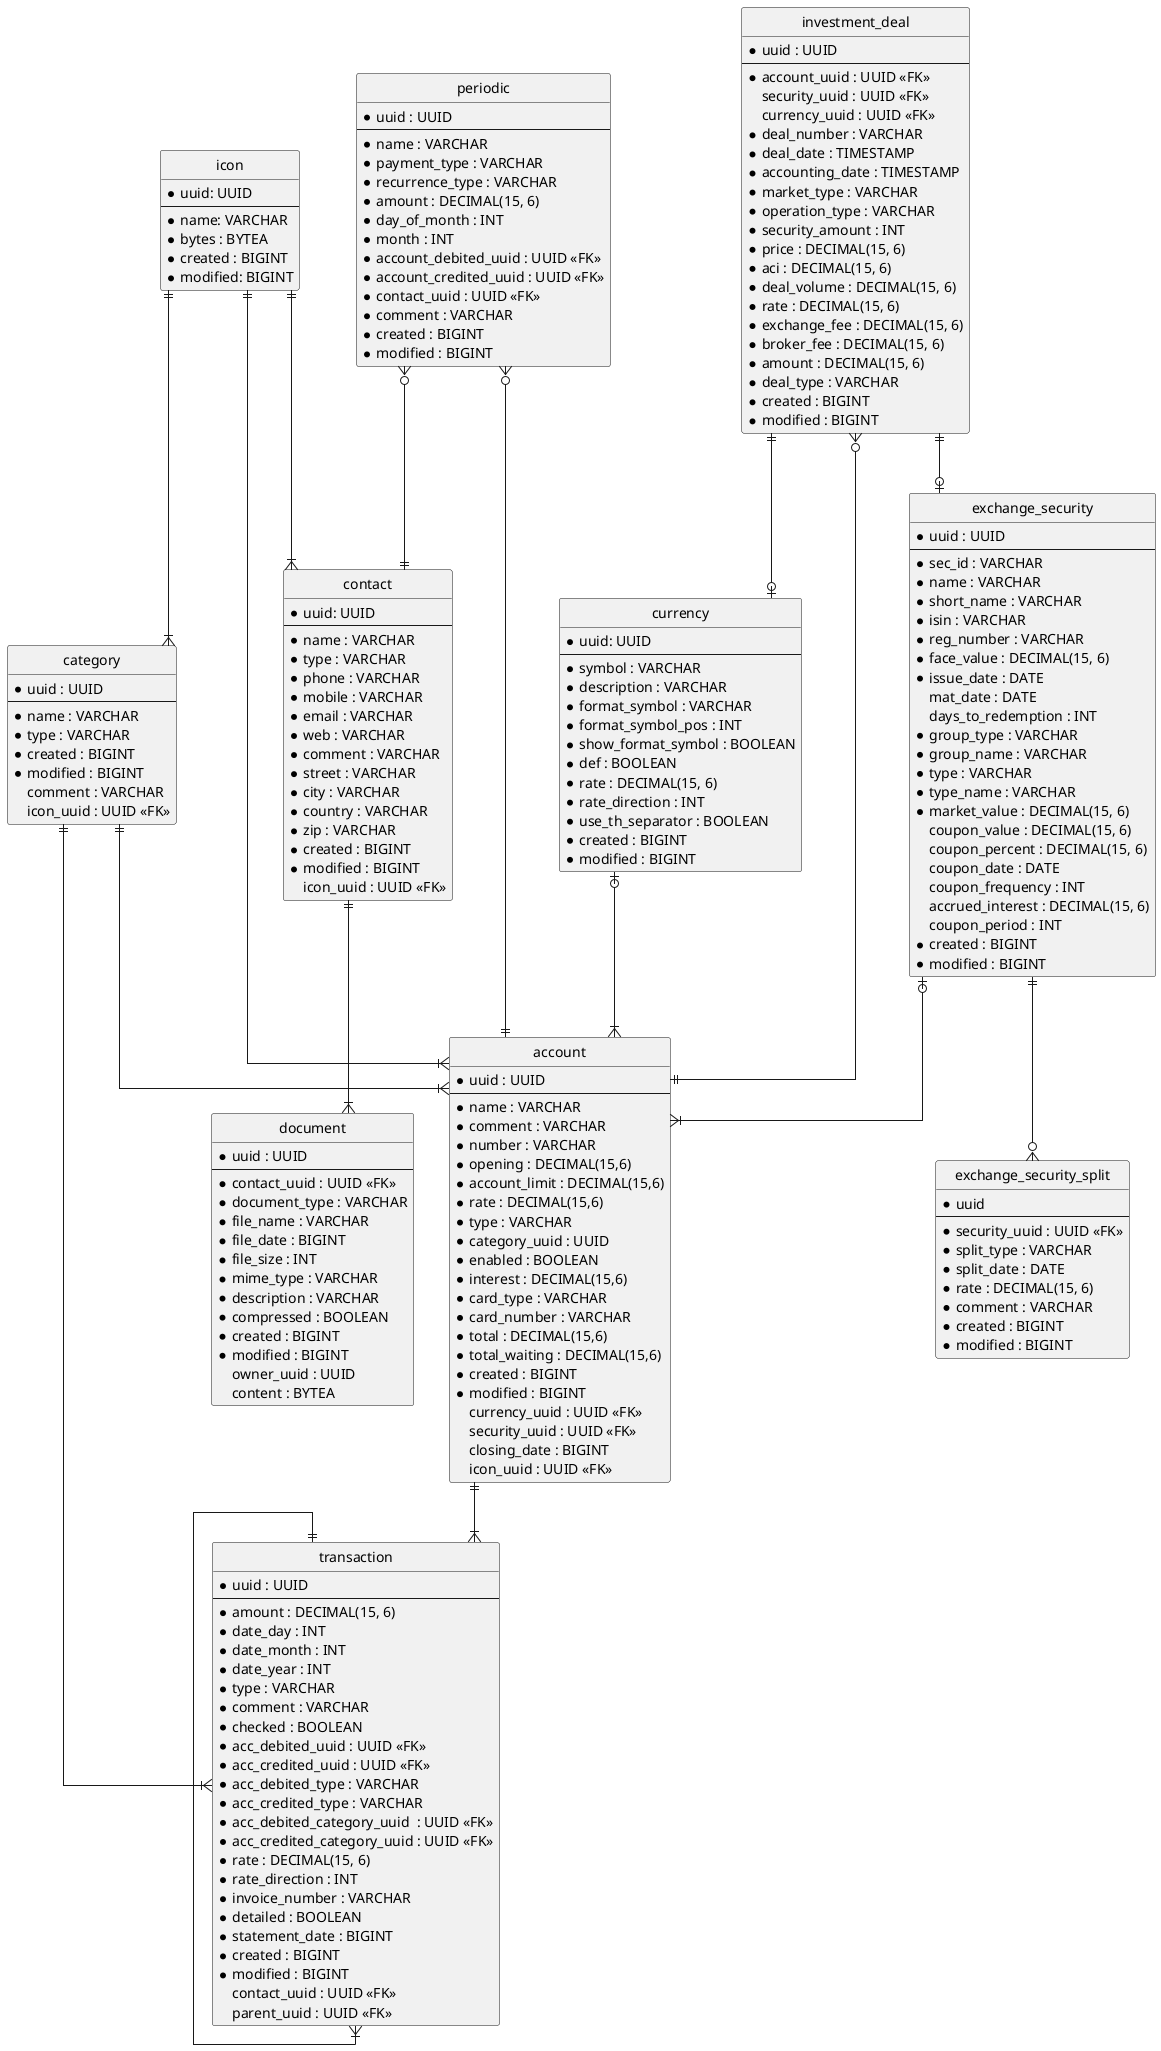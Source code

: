 @startuml

hide circle
skinparam linetype ortho

entity icon {
    * uuid: UUID
    --
    * name: VARCHAR
    * bytes : BYTEA
    * created : BIGINT
    * modified: BIGINT
}

entity category {
    * uuid : UUID
    --
    * name : VARCHAR
    * type : VARCHAR
    * created : BIGINT
    * modified : BIGINT
    comment : VARCHAR
    icon_uuid : UUID <<FK>>
}

entity currency {
    * uuid: UUID
    --
    * symbol : VARCHAR
    * description : VARCHAR
    * format_symbol : VARCHAR
    * format_symbol_pos : INT
    * show_format_symbol : BOOLEAN
    * def : BOOLEAN
    * rate : DECIMAL(15, 6)
    * rate_direction : INT
    * use_th_separator : BOOLEAN
    * created : BIGINT
    * modified : BIGINT
}

entity contact {
    * uuid: UUID
    --
    * name : VARCHAR
    * type : VARCHAR
    * phone : VARCHAR
    * mobile : VARCHAR
    * email : VARCHAR
    * web : VARCHAR
    * comment : VARCHAR
    * street : VARCHAR
    * city : VARCHAR
    * country : VARCHAR
    * zip : VARCHAR
    * created : BIGINT
    * modified : BIGINT
    icon_uuid : UUID <<FK>>
}

entity document {
    * uuid : UUID
    --
    * contact_uuid : UUID <<FK>>
    * document_type : VARCHAR
    * file_name : VARCHAR
    * file_date : BIGINT
    * file_size : INT
    * mime_type : VARCHAR
    * description : VARCHAR
    * compressed : BOOLEAN
    * created : BIGINT
    * modified : BIGINT
    owner_uuid : UUID
    content : BYTEA
}

entity account {
    * uuid : UUID
    --
    * name : VARCHAR
    * comment : VARCHAR
    * number : VARCHAR
    * opening : DECIMAL(15,6)
    * account_limit : DECIMAL(15,6)
    * rate : DECIMAL(15,6)
    * type : VARCHAR
    * category_uuid : UUID
    * enabled : BOOLEAN
    * interest : DECIMAL(15,6)
    * card_type : VARCHAR
    * card_number : VARCHAR
    * total : DECIMAL(15,6)
    * total_waiting : DECIMAL(15,6)
    * created : BIGINT
    * modified : BIGINT
    currency_uuid : UUID <<FK>>
    security_uuid : UUID <<FK>>
    closing_date : BIGINT
    icon_uuid : UUID <<FK>>
}

entity transaction {
    * uuid : UUID
    --
    * amount : DECIMAL(15, 6)
    * date_day : INT
    * date_month : INT
    * date_year : INT
    * type : VARCHAR
    * comment : VARCHAR
    * checked : BOOLEAN
    * acc_debited_uuid : UUID <<FK>>
    * acc_credited_uuid : UUID <<FK>>
    * acc_debited_type : VARCHAR
    * acc_credited_type : VARCHAR
    * acc_debited_category_uuid  : UUID <<FK>>
    * acc_credited_category_uuid : UUID <<FK>>
    * rate : DECIMAL(15, 6)
    * rate_direction : INT
    * invoice_number : VARCHAR
    * detailed : BOOLEAN
    * statement_date : BIGINT
    * created : BIGINT
    * modified : BIGINT
    contact_uuid : UUID <<FK>>
    parent_uuid : UUID <<FK>>
}

entity exchange_security {
    * uuid : UUID
    --
    * sec_id : VARCHAR
    * name : VARCHAR
    * short_name : VARCHAR
    * isin : VARCHAR
    * reg_number : VARCHAR
    * face_value : DECIMAL(15, 6)
    * issue_date : DATE
    mat_date : DATE
    days_to_redemption : INT
    * group_type : VARCHAR
    * group_name : VARCHAR
    * type : VARCHAR
    * type_name : VARCHAR
    * market_value : DECIMAL(15, 6)
    coupon_value : DECIMAL(15, 6)
    coupon_percent : DECIMAL(15, 6)
    coupon_date : DATE
    coupon_frequency : INT
    accrued_interest : DECIMAL(15, 6)
    coupon_period : INT
    * created : BIGINT
    * modified : BIGINT
}

entity exchange_security_split {
    * uuid
    --
    * security_uuid : UUID <<FK>>
    * split_type : VARCHAR
    * split_date : DATE
    * rate : DECIMAL(15, 6)
    * comment : VARCHAR
    * created : BIGINT
    * modified : BIGINT
}

entity investment_deal {
    * uuid : UUID
    --
    * account_uuid : UUID <<FK>>
    security_uuid : UUID <<FK>>
    currency_uuid : UUID <<FK>>
    * deal_number : VARCHAR
    * deal_date : TIMESTAMP
    * accounting_date : TIMESTAMP
    * market_type : VARCHAR
    * operation_type : VARCHAR
    * security_amount : INT
    * price : DECIMAL(15, 6)
    * aci : DECIMAL(15, 6)
    * deal_volume : DECIMAL(15, 6)
    * rate : DECIMAL(15, 6)
    * exchange_fee : DECIMAL(15, 6)
    * broker_fee : DECIMAL(15, 6)
    * amount : DECIMAL(15, 6)
    * deal_type : VARCHAR
    * created : BIGINT
    * modified : BIGINT
}

entity periodic {
    * uuid : UUID
    --
    * name : VARCHAR
    * payment_type : VARCHAR
    * recurrence_type : VARCHAR
    * amount : DECIMAL(15, 6)
    * day_of_month : INT
    * month : INT
    * account_debited_uuid : UUID <<FK>>
    * account_credited_uuid : UUID <<FK>>
    * contact_uuid : UUID <<FK>>
    * comment : VARCHAR
    * created : BIGINT
    * modified : BIGINT
}

icon ||--|{ category
icon ||--|{ contact
icon ||--|{ account

currency |o--|{ account
exchange_security |o--|{ account

contact ||--|{ document

category ||--|{ account
category ||--|{ transaction

account ||--|{ transaction

transaction ||--|{ transaction

exchange_security ||--o{ exchange_security_split

investment_deal }o--|| account
investment_deal ||--o| currency
investment_deal ||--o| exchange_security

periodic }o--|| account
periodic }o--|| contact

@enduml